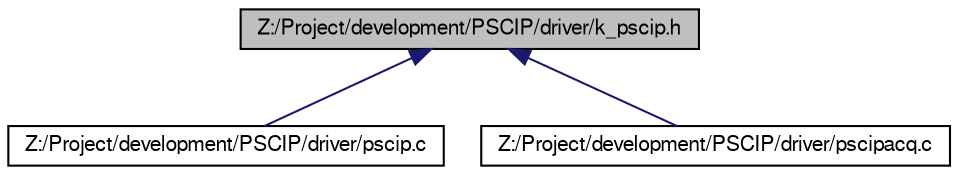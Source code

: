digraph G
{
  edge [fontname="FreeSans",fontsize="10",labelfontname="FreeSans",labelfontsize="10"];
  node [fontname="FreeSans",fontsize="10",shape=record];
  Node1 [label="Z:/Project/development/PSCIP/driver/k_pscip.h",height=0.2,width=0.4,color="black", fillcolor="grey75", style="filled" fontcolor="black"];
  Node1 -> Node2 [dir=back,color="midnightblue",fontsize="10",style="solid"];
  Node2 [label="Z:/Project/development/PSCIP/driver/pscip.c",height=0.2,width=0.4,color="black", fillcolor="white", style="filled",URL="$pscip_8c.html",tooltip="PSCIP Driver for Linux Kernel 2.6.x-development version - main file."];
  Node1 -> Node3 [dir=back,color="midnightblue",fontsize="10",style="solid"];
  Node3 [label="Z:/Project/development/PSCIP/driver/pscipacq.c",height=0.2,width=0.4,color="black", fillcolor="white", style="filled",URL="$pscipacq_8c.html"];
}
